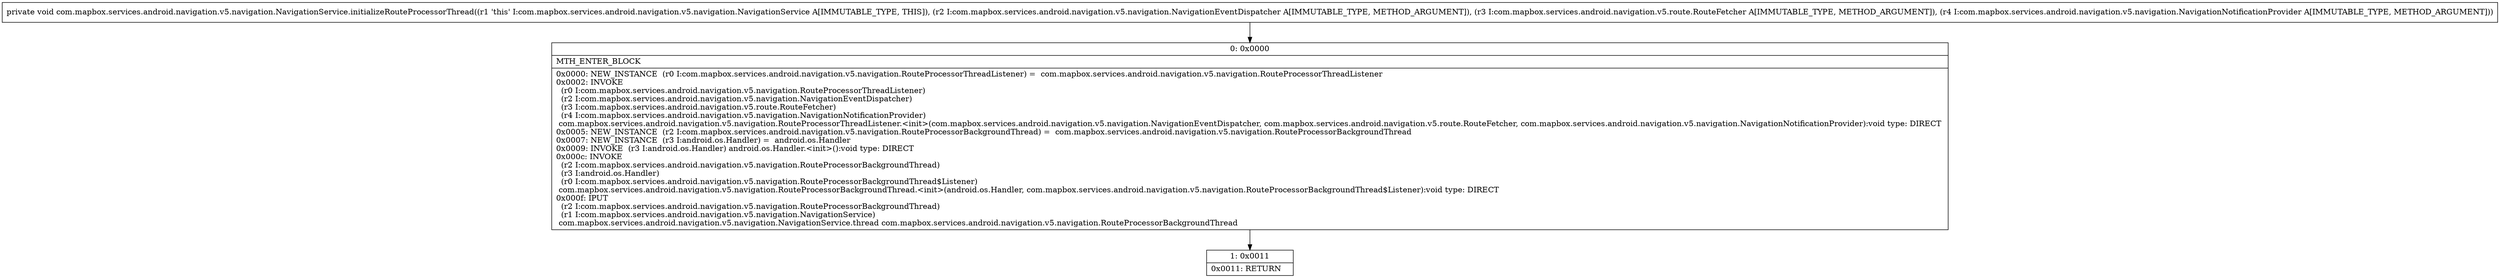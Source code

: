 digraph "CFG forcom.mapbox.services.android.navigation.v5.navigation.NavigationService.initializeRouteProcessorThread(Lcom\/mapbox\/services\/android\/navigation\/v5\/navigation\/NavigationEventDispatcher;Lcom\/mapbox\/services\/android\/navigation\/v5\/route\/RouteFetcher;Lcom\/mapbox\/services\/android\/navigation\/v5\/navigation\/NavigationNotificationProvider;)V" {
Node_0 [shape=record,label="{0\:\ 0x0000|MTH_ENTER_BLOCK\l|0x0000: NEW_INSTANCE  (r0 I:com.mapbox.services.android.navigation.v5.navigation.RouteProcessorThreadListener) =  com.mapbox.services.android.navigation.v5.navigation.RouteProcessorThreadListener \l0x0002: INVOKE  \l  (r0 I:com.mapbox.services.android.navigation.v5.navigation.RouteProcessorThreadListener)\l  (r2 I:com.mapbox.services.android.navigation.v5.navigation.NavigationEventDispatcher)\l  (r3 I:com.mapbox.services.android.navigation.v5.route.RouteFetcher)\l  (r4 I:com.mapbox.services.android.navigation.v5.navigation.NavigationNotificationProvider)\l com.mapbox.services.android.navigation.v5.navigation.RouteProcessorThreadListener.\<init\>(com.mapbox.services.android.navigation.v5.navigation.NavigationEventDispatcher, com.mapbox.services.android.navigation.v5.route.RouteFetcher, com.mapbox.services.android.navigation.v5.navigation.NavigationNotificationProvider):void type: DIRECT \l0x0005: NEW_INSTANCE  (r2 I:com.mapbox.services.android.navigation.v5.navigation.RouteProcessorBackgroundThread) =  com.mapbox.services.android.navigation.v5.navigation.RouteProcessorBackgroundThread \l0x0007: NEW_INSTANCE  (r3 I:android.os.Handler) =  android.os.Handler \l0x0009: INVOKE  (r3 I:android.os.Handler) android.os.Handler.\<init\>():void type: DIRECT \l0x000c: INVOKE  \l  (r2 I:com.mapbox.services.android.navigation.v5.navigation.RouteProcessorBackgroundThread)\l  (r3 I:android.os.Handler)\l  (r0 I:com.mapbox.services.android.navigation.v5.navigation.RouteProcessorBackgroundThread$Listener)\l com.mapbox.services.android.navigation.v5.navigation.RouteProcessorBackgroundThread.\<init\>(android.os.Handler, com.mapbox.services.android.navigation.v5.navigation.RouteProcessorBackgroundThread$Listener):void type: DIRECT \l0x000f: IPUT  \l  (r2 I:com.mapbox.services.android.navigation.v5.navigation.RouteProcessorBackgroundThread)\l  (r1 I:com.mapbox.services.android.navigation.v5.navigation.NavigationService)\l com.mapbox.services.android.navigation.v5.navigation.NavigationService.thread com.mapbox.services.android.navigation.v5.navigation.RouteProcessorBackgroundThread \l}"];
Node_1 [shape=record,label="{1\:\ 0x0011|0x0011: RETURN   \l}"];
MethodNode[shape=record,label="{private void com.mapbox.services.android.navigation.v5.navigation.NavigationService.initializeRouteProcessorThread((r1 'this' I:com.mapbox.services.android.navigation.v5.navigation.NavigationService A[IMMUTABLE_TYPE, THIS]), (r2 I:com.mapbox.services.android.navigation.v5.navigation.NavigationEventDispatcher A[IMMUTABLE_TYPE, METHOD_ARGUMENT]), (r3 I:com.mapbox.services.android.navigation.v5.route.RouteFetcher A[IMMUTABLE_TYPE, METHOD_ARGUMENT]), (r4 I:com.mapbox.services.android.navigation.v5.navigation.NavigationNotificationProvider A[IMMUTABLE_TYPE, METHOD_ARGUMENT])) }"];
MethodNode -> Node_0;
Node_0 -> Node_1;
}

